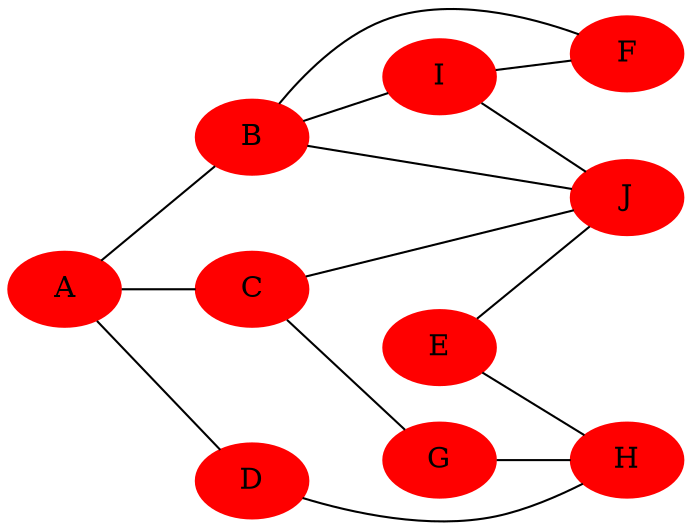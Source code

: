 graph {
 rankdir=LR;
A [style=filled, color=red];
B [style=filled, color=red];
C [style=filled, color=red];
D [style=filled, color=red];
E [style=filled, color=red];
F [style=filled, color=red];
G [style=filled, color=red];
H [style=filled, color=red];
I [style=filled, color=red];
J [style=filled, color=red];
A -- {{B D C }}
B -- {{I J F }}
C -- {{G J }}
D -- {{H }}
E -- {{H J }}
F -- {{}}
G -- {{H }}
H -- {{}}
I -- {{F J }}
J -- {{}}
}